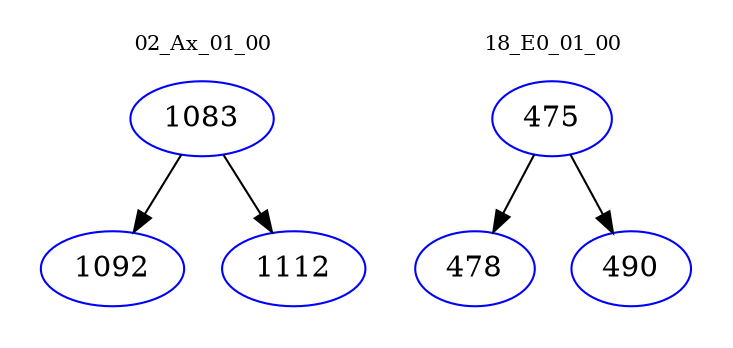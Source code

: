 digraph{
subgraph cluster_0 {
color = white
label = "02_Ax_01_00";
fontsize=10;
T0_1083 [label="1083", color="blue"]
T0_1083 -> T0_1092 [color="black"]
T0_1092 [label="1092", color="blue"]
T0_1083 -> T0_1112 [color="black"]
T0_1112 [label="1112", color="blue"]
}
subgraph cluster_1 {
color = white
label = "18_E0_01_00";
fontsize=10;
T1_475 [label="475", color="blue"]
T1_475 -> T1_478 [color="black"]
T1_478 [label="478", color="blue"]
T1_475 -> T1_490 [color="black"]
T1_490 [label="490", color="blue"]
}
}
